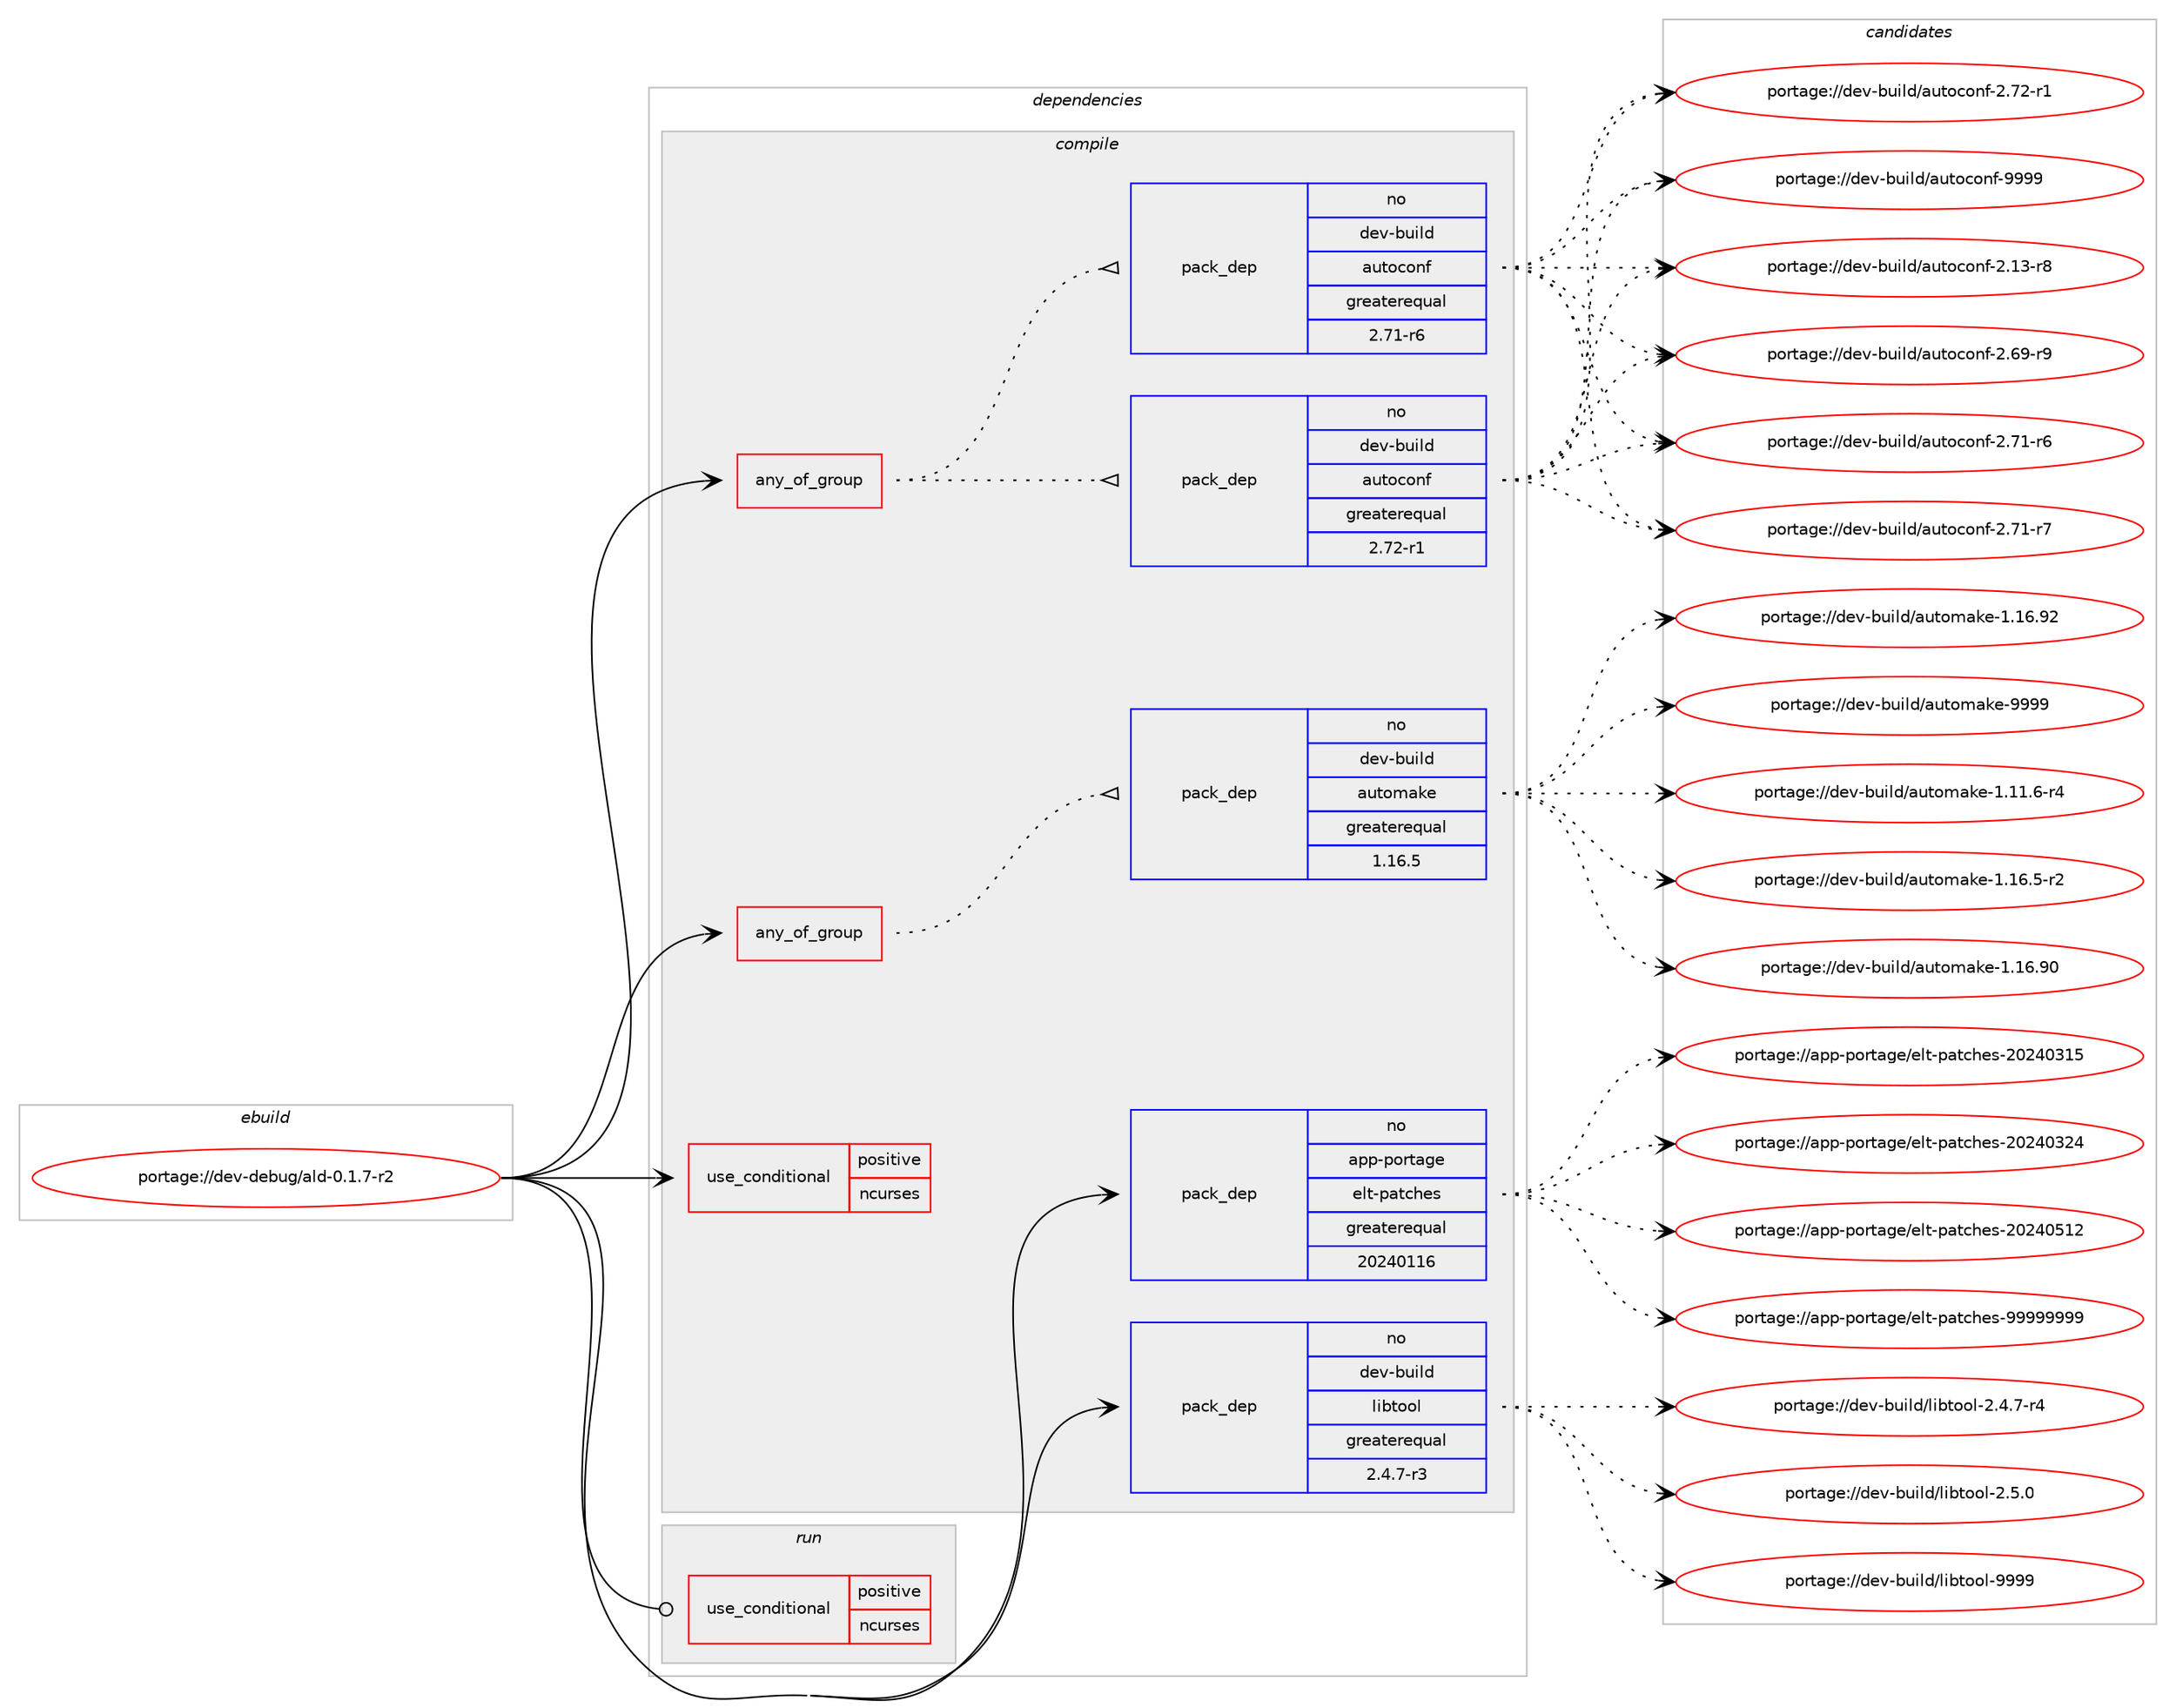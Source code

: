 digraph prolog {

# *************
# Graph options
# *************

newrank=true;
concentrate=true;
compound=true;
graph [rankdir=LR,fontname=Helvetica,fontsize=10,ranksep=1.5];#, ranksep=2.5, nodesep=0.2];
edge  [arrowhead=vee];
node  [fontname=Helvetica,fontsize=10];

# **********
# The ebuild
# **********

subgraph cluster_leftcol {
color=gray;
rank=same;
label=<<i>ebuild</i>>;
id [label="portage://dev-debug/ald-0.1.7-r2", color=red, width=4, href="../dev-debug/ald-0.1.7-r2.svg"];
}

# ****************
# The dependencies
# ****************

subgraph cluster_midcol {
color=gray;
label=<<i>dependencies</i>>;
subgraph cluster_compile {
fillcolor="#eeeeee";
style=filled;
label=<<i>compile</i>>;
subgraph any862 {
dependency32358 [label=<<TABLE BORDER="0" CELLBORDER="1" CELLSPACING="0" CELLPADDING="4"><TR><TD CELLPADDING="10">any_of_group</TD></TR></TABLE>>, shape=none, color=red];subgraph pack13064 {
dependency32359 [label=<<TABLE BORDER="0" CELLBORDER="1" CELLSPACING="0" CELLPADDING="4" WIDTH="220"><TR><TD ROWSPAN="6" CELLPADDING="30">pack_dep</TD></TR><TR><TD WIDTH="110">no</TD></TR><TR><TD>dev-build</TD></TR><TR><TD>autoconf</TD></TR><TR><TD>greaterequal</TD></TR><TR><TD>2.72-r1</TD></TR></TABLE>>, shape=none, color=blue];
}
dependency32358:e -> dependency32359:w [weight=20,style="dotted",arrowhead="oinv"];
subgraph pack13065 {
dependency32360 [label=<<TABLE BORDER="0" CELLBORDER="1" CELLSPACING="0" CELLPADDING="4" WIDTH="220"><TR><TD ROWSPAN="6" CELLPADDING="30">pack_dep</TD></TR><TR><TD WIDTH="110">no</TD></TR><TR><TD>dev-build</TD></TR><TR><TD>autoconf</TD></TR><TR><TD>greaterequal</TD></TR><TR><TD>2.71-r6</TD></TR></TABLE>>, shape=none, color=blue];
}
dependency32358:e -> dependency32360:w [weight=20,style="dotted",arrowhead="oinv"];
}
id:e -> dependency32358:w [weight=20,style="solid",arrowhead="vee"];
subgraph any863 {
dependency32361 [label=<<TABLE BORDER="0" CELLBORDER="1" CELLSPACING="0" CELLPADDING="4"><TR><TD CELLPADDING="10">any_of_group</TD></TR></TABLE>>, shape=none, color=red];subgraph pack13066 {
dependency32362 [label=<<TABLE BORDER="0" CELLBORDER="1" CELLSPACING="0" CELLPADDING="4" WIDTH="220"><TR><TD ROWSPAN="6" CELLPADDING="30">pack_dep</TD></TR><TR><TD WIDTH="110">no</TD></TR><TR><TD>dev-build</TD></TR><TR><TD>automake</TD></TR><TR><TD>greaterequal</TD></TR><TR><TD>1.16.5</TD></TR></TABLE>>, shape=none, color=blue];
}
dependency32361:e -> dependency32362:w [weight=20,style="dotted",arrowhead="oinv"];
}
id:e -> dependency32361:w [weight=20,style="solid",arrowhead="vee"];
subgraph cond18377 {
dependency32363 [label=<<TABLE BORDER="0" CELLBORDER="1" CELLSPACING="0" CELLPADDING="4"><TR><TD ROWSPAN="3" CELLPADDING="10">use_conditional</TD></TR><TR><TD>positive</TD></TR><TR><TD>ncurses</TD></TR></TABLE>>, shape=none, color=red];
# *** BEGIN UNKNOWN DEPENDENCY TYPE (TODO) ***
# dependency32363 -> package_dependency(portage://dev-debug/ald-0.1.7-r2,install,no,sys-libs,ncurses,none,[,,],any_same_slot,[])
# *** END UNKNOWN DEPENDENCY TYPE (TODO) ***

}
id:e -> dependency32363:w [weight=20,style="solid",arrowhead="vee"];
subgraph pack13067 {
dependency32364 [label=<<TABLE BORDER="0" CELLBORDER="1" CELLSPACING="0" CELLPADDING="4" WIDTH="220"><TR><TD ROWSPAN="6" CELLPADDING="30">pack_dep</TD></TR><TR><TD WIDTH="110">no</TD></TR><TR><TD>app-portage</TD></TR><TR><TD>elt-patches</TD></TR><TR><TD>greaterequal</TD></TR><TR><TD>20240116</TD></TR></TABLE>>, shape=none, color=blue];
}
id:e -> dependency32364:w [weight=20,style="solid",arrowhead="vee"];
subgraph pack13068 {
dependency32365 [label=<<TABLE BORDER="0" CELLBORDER="1" CELLSPACING="0" CELLPADDING="4" WIDTH="220"><TR><TD ROWSPAN="6" CELLPADDING="30">pack_dep</TD></TR><TR><TD WIDTH="110">no</TD></TR><TR><TD>dev-build</TD></TR><TR><TD>libtool</TD></TR><TR><TD>greaterequal</TD></TR><TR><TD>2.4.7-r3</TD></TR></TABLE>>, shape=none, color=blue];
}
id:e -> dependency32365:w [weight=20,style="solid",arrowhead="vee"];
# *** BEGIN UNKNOWN DEPENDENCY TYPE (TODO) ***
# id -> package_dependency(portage://dev-debug/ald-0.1.7-r2,install,no,sys-devel,gnuconfig,none,[,,],[],[])
# *** END UNKNOWN DEPENDENCY TYPE (TODO) ***

}
subgraph cluster_compileandrun {
fillcolor="#eeeeee";
style=filled;
label=<<i>compile and run</i>>;
}
subgraph cluster_run {
fillcolor="#eeeeee";
style=filled;
label=<<i>run</i>>;
subgraph cond18378 {
dependency32366 [label=<<TABLE BORDER="0" CELLBORDER="1" CELLSPACING="0" CELLPADDING="4"><TR><TD ROWSPAN="3" CELLPADDING="10">use_conditional</TD></TR><TR><TD>positive</TD></TR><TR><TD>ncurses</TD></TR></TABLE>>, shape=none, color=red];
# *** BEGIN UNKNOWN DEPENDENCY TYPE (TODO) ***
# dependency32366 -> package_dependency(portage://dev-debug/ald-0.1.7-r2,run,no,sys-libs,ncurses,none,[,,],any_same_slot,[])
# *** END UNKNOWN DEPENDENCY TYPE (TODO) ***

}
id:e -> dependency32366:w [weight=20,style="solid",arrowhead="odot"];
}
}

# **************
# The candidates
# **************

subgraph cluster_choices {
rank=same;
color=gray;
label=<<i>candidates</i>>;

subgraph choice13064 {
color=black;
nodesep=1;
choice100101118459811710510810047971171161119911111010245504649514511456 [label="portage://dev-build/autoconf-2.13-r8", color=red, width=4,href="../dev-build/autoconf-2.13-r8.svg"];
choice100101118459811710510810047971171161119911111010245504654574511457 [label="portage://dev-build/autoconf-2.69-r9", color=red, width=4,href="../dev-build/autoconf-2.69-r9.svg"];
choice100101118459811710510810047971171161119911111010245504655494511454 [label="portage://dev-build/autoconf-2.71-r6", color=red, width=4,href="../dev-build/autoconf-2.71-r6.svg"];
choice100101118459811710510810047971171161119911111010245504655494511455 [label="portage://dev-build/autoconf-2.71-r7", color=red, width=4,href="../dev-build/autoconf-2.71-r7.svg"];
choice100101118459811710510810047971171161119911111010245504655504511449 [label="portage://dev-build/autoconf-2.72-r1", color=red, width=4,href="../dev-build/autoconf-2.72-r1.svg"];
choice10010111845981171051081004797117116111991111101024557575757 [label="portage://dev-build/autoconf-9999", color=red, width=4,href="../dev-build/autoconf-9999.svg"];
dependency32359:e -> choice100101118459811710510810047971171161119911111010245504649514511456:w [style=dotted,weight="100"];
dependency32359:e -> choice100101118459811710510810047971171161119911111010245504654574511457:w [style=dotted,weight="100"];
dependency32359:e -> choice100101118459811710510810047971171161119911111010245504655494511454:w [style=dotted,weight="100"];
dependency32359:e -> choice100101118459811710510810047971171161119911111010245504655494511455:w [style=dotted,weight="100"];
dependency32359:e -> choice100101118459811710510810047971171161119911111010245504655504511449:w [style=dotted,weight="100"];
dependency32359:e -> choice10010111845981171051081004797117116111991111101024557575757:w [style=dotted,weight="100"];
}
subgraph choice13065 {
color=black;
nodesep=1;
choice100101118459811710510810047971171161119911111010245504649514511456 [label="portage://dev-build/autoconf-2.13-r8", color=red, width=4,href="../dev-build/autoconf-2.13-r8.svg"];
choice100101118459811710510810047971171161119911111010245504654574511457 [label="portage://dev-build/autoconf-2.69-r9", color=red, width=4,href="../dev-build/autoconf-2.69-r9.svg"];
choice100101118459811710510810047971171161119911111010245504655494511454 [label="portage://dev-build/autoconf-2.71-r6", color=red, width=4,href="../dev-build/autoconf-2.71-r6.svg"];
choice100101118459811710510810047971171161119911111010245504655494511455 [label="portage://dev-build/autoconf-2.71-r7", color=red, width=4,href="../dev-build/autoconf-2.71-r7.svg"];
choice100101118459811710510810047971171161119911111010245504655504511449 [label="portage://dev-build/autoconf-2.72-r1", color=red, width=4,href="../dev-build/autoconf-2.72-r1.svg"];
choice10010111845981171051081004797117116111991111101024557575757 [label="portage://dev-build/autoconf-9999", color=red, width=4,href="../dev-build/autoconf-9999.svg"];
dependency32360:e -> choice100101118459811710510810047971171161119911111010245504649514511456:w [style=dotted,weight="100"];
dependency32360:e -> choice100101118459811710510810047971171161119911111010245504654574511457:w [style=dotted,weight="100"];
dependency32360:e -> choice100101118459811710510810047971171161119911111010245504655494511454:w [style=dotted,weight="100"];
dependency32360:e -> choice100101118459811710510810047971171161119911111010245504655494511455:w [style=dotted,weight="100"];
dependency32360:e -> choice100101118459811710510810047971171161119911111010245504655504511449:w [style=dotted,weight="100"];
dependency32360:e -> choice10010111845981171051081004797117116111991111101024557575757:w [style=dotted,weight="100"];
}
subgraph choice13066 {
color=black;
nodesep=1;
choice1001011184598117105108100479711711611110997107101454946494946544511452 [label="portage://dev-build/automake-1.11.6-r4", color=red, width=4,href="../dev-build/automake-1.11.6-r4.svg"];
choice1001011184598117105108100479711711611110997107101454946495446534511450 [label="portage://dev-build/automake-1.16.5-r2", color=red, width=4,href="../dev-build/automake-1.16.5-r2.svg"];
choice10010111845981171051081004797117116111109971071014549464954465748 [label="portage://dev-build/automake-1.16.90", color=red, width=4,href="../dev-build/automake-1.16.90.svg"];
choice10010111845981171051081004797117116111109971071014549464954465750 [label="portage://dev-build/automake-1.16.92", color=red, width=4,href="../dev-build/automake-1.16.92.svg"];
choice10010111845981171051081004797117116111109971071014557575757 [label="portage://dev-build/automake-9999", color=red, width=4,href="../dev-build/automake-9999.svg"];
dependency32362:e -> choice1001011184598117105108100479711711611110997107101454946494946544511452:w [style=dotted,weight="100"];
dependency32362:e -> choice1001011184598117105108100479711711611110997107101454946495446534511450:w [style=dotted,weight="100"];
dependency32362:e -> choice10010111845981171051081004797117116111109971071014549464954465748:w [style=dotted,weight="100"];
dependency32362:e -> choice10010111845981171051081004797117116111109971071014549464954465750:w [style=dotted,weight="100"];
dependency32362:e -> choice10010111845981171051081004797117116111109971071014557575757:w [style=dotted,weight="100"];
}
subgraph choice13067 {
color=black;
nodesep=1;
choice97112112451121111141169710310147101108116451129711699104101115455048505248514953 [label="portage://app-portage/elt-patches-20240315", color=red, width=4,href="../app-portage/elt-patches-20240315.svg"];
choice97112112451121111141169710310147101108116451129711699104101115455048505248515052 [label="portage://app-portage/elt-patches-20240324", color=red, width=4,href="../app-portage/elt-patches-20240324.svg"];
choice97112112451121111141169710310147101108116451129711699104101115455048505248534950 [label="portage://app-portage/elt-patches-20240512", color=red, width=4,href="../app-portage/elt-patches-20240512.svg"];
choice97112112451121111141169710310147101108116451129711699104101115455757575757575757 [label="portage://app-portage/elt-patches-99999999", color=red, width=4,href="../app-portage/elt-patches-99999999.svg"];
dependency32364:e -> choice97112112451121111141169710310147101108116451129711699104101115455048505248514953:w [style=dotted,weight="100"];
dependency32364:e -> choice97112112451121111141169710310147101108116451129711699104101115455048505248515052:w [style=dotted,weight="100"];
dependency32364:e -> choice97112112451121111141169710310147101108116451129711699104101115455048505248534950:w [style=dotted,weight="100"];
dependency32364:e -> choice97112112451121111141169710310147101108116451129711699104101115455757575757575757:w [style=dotted,weight="100"];
}
subgraph choice13068 {
color=black;
nodesep=1;
choice100101118459811710510810047108105981161111111084550465246554511452 [label="portage://dev-build/libtool-2.4.7-r4", color=red, width=4,href="../dev-build/libtool-2.4.7-r4.svg"];
choice10010111845981171051081004710810598116111111108455046534648 [label="portage://dev-build/libtool-2.5.0", color=red, width=4,href="../dev-build/libtool-2.5.0.svg"];
choice100101118459811710510810047108105981161111111084557575757 [label="portage://dev-build/libtool-9999", color=red, width=4,href="../dev-build/libtool-9999.svg"];
dependency32365:e -> choice100101118459811710510810047108105981161111111084550465246554511452:w [style=dotted,weight="100"];
dependency32365:e -> choice10010111845981171051081004710810598116111111108455046534648:w [style=dotted,weight="100"];
dependency32365:e -> choice100101118459811710510810047108105981161111111084557575757:w [style=dotted,weight="100"];
}
}

}
